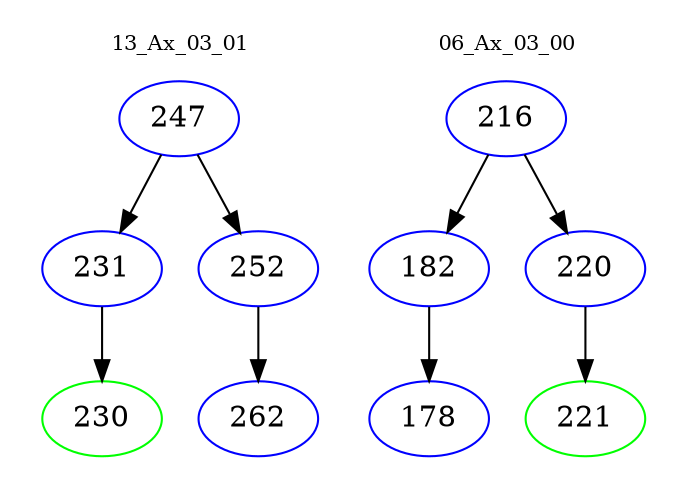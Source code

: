 digraph{
subgraph cluster_0 {
color = white
label = "13_Ax_03_01";
fontsize=10;
T0_247 [label="247", color="blue"]
T0_247 -> T0_231 [color="black"]
T0_231 [label="231", color="blue"]
T0_231 -> T0_230 [color="black"]
T0_230 [label="230", color="green"]
T0_247 -> T0_252 [color="black"]
T0_252 [label="252", color="blue"]
T0_252 -> T0_262 [color="black"]
T0_262 [label="262", color="blue"]
}
subgraph cluster_1 {
color = white
label = "06_Ax_03_00";
fontsize=10;
T1_216 [label="216", color="blue"]
T1_216 -> T1_182 [color="black"]
T1_182 [label="182", color="blue"]
T1_182 -> T1_178 [color="black"]
T1_178 [label="178", color="blue"]
T1_216 -> T1_220 [color="black"]
T1_220 [label="220", color="blue"]
T1_220 -> T1_221 [color="black"]
T1_221 [label="221", color="green"]
}
}
